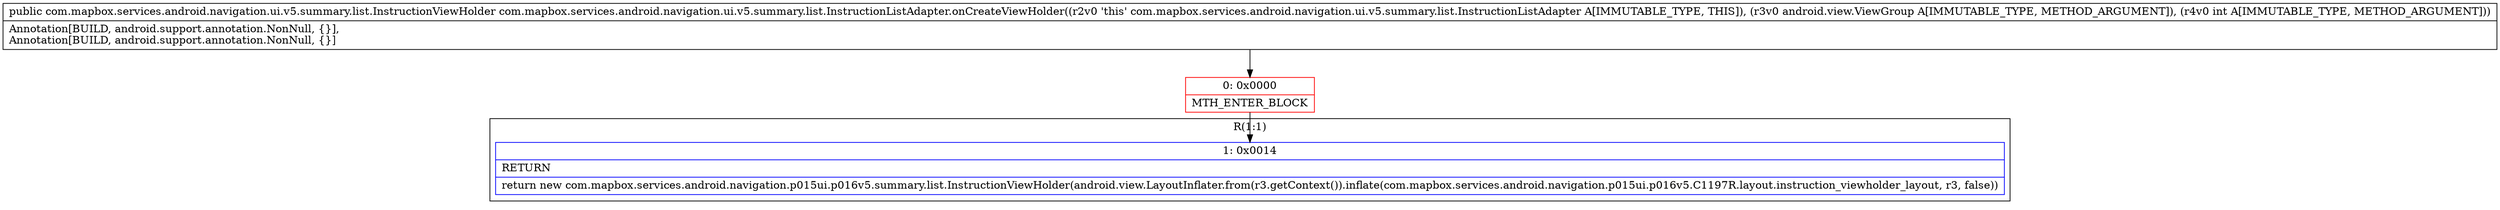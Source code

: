 digraph "CFG forcom.mapbox.services.android.navigation.ui.v5.summary.list.InstructionListAdapter.onCreateViewHolder(Landroid\/view\/ViewGroup;I)Lcom\/mapbox\/services\/android\/navigation\/ui\/v5\/summary\/list\/InstructionViewHolder;" {
subgraph cluster_Region_1135680202 {
label = "R(1:1)";
node [shape=record,color=blue];
Node_1 [shape=record,label="{1\:\ 0x0014|RETURN\l|return new com.mapbox.services.android.navigation.p015ui.p016v5.summary.list.InstructionViewHolder(android.view.LayoutInflater.from(r3.getContext()).inflate(com.mapbox.services.android.navigation.p015ui.p016v5.C1197R.layout.instruction_viewholder_layout, r3, false))\l}"];
}
Node_0 [shape=record,color=red,label="{0\:\ 0x0000|MTH_ENTER_BLOCK\l}"];
MethodNode[shape=record,label="{public com.mapbox.services.android.navigation.ui.v5.summary.list.InstructionViewHolder com.mapbox.services.android.navigation.ui.v5.summary.list.InstructionListAdapter.onCreateViewHolder((r2v0 'this' com.mapbox.services.android.navigation.ui.v5.summary.list.InstructionListAdapter A[IMMUTABLE_TYPE, THIS]), (r3v0 android.view.ViewGroup A[IMMUTABLE_TYPE, METHOD_ARGUMENT]), (r4v0 int A[IMMUTABLE_TYPE, METHOD_ARGUMENT]))  | Annotation[BUILD, android.support.annotation.NonNull, \{\}], \lAnnotation[BUILD, android.support.annotation.NonNull, \{\}]\l}"];
MethodNode -> Node_0;
Node_0 -> Node_1;
}

